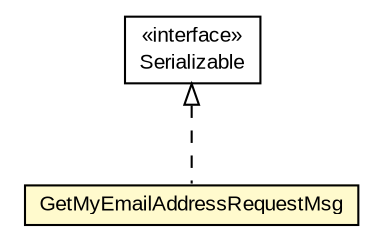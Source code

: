 #!/usr/local/bin/dot
#
# Class diagram 
# Generated by UMLGraph version R5_6-24-gf6e263 (http://www.umlgraph.org/)
#

digraph G {
	edge [fontname="arial",fontsize=10,labelfontname="arial",labelfontsize=10];
	node [fontname="arial",fontsize=10,shape=plaintext];
	nodesep=0.25;
	ranksep=0.5;
	// org.miloss.fgsms.services.interfaces.policyconfiguration.GetMyEmailAddressRequestMsg
	c192648 [label=<<table title="org.miloss.fgsms.services.interfaces.policyconfiguration.GetMyEmailAddressRequestMsg" border="0" cellborder="1" cellspacing="0" cellpadding="2" port="p" bgcolor="lemonChiffon" href="./GetMyEmailAddressRequestMsg.html">
		<tr><td><table border="0" cellspacing="0" cellpadding="1">
<tr><td align="center" balign="center"> GetMyEmailAddressRequestMsg </td></tr>
		</table></td></tr>
		</table>>, URL="./GetMyEmailAddressRequestMsg.html", fontname="arial", fontcolor="black", fontsize=10.0];
	//org.miloss.fgsms.services.interfaces.policyconfiguration.GetMyEmailAddressRequestMsg implements java.io.Serializable
	c192912:p -> c192648:p [dir=back,arrowtail=empty,style=dashed];
	// java.io.Serializable
	c192912 [label=<<table title="java.io.Serializable" border="0" cellborder="1" cellspacing="0" cellpadding="2" port="p" href="http://java.sun.com/j2se/1.4.2/docs/api/java/io/Serializable.html">
		<tr><td><table border="0" cellspacing="0" cellpadding="1">
<tr><td align="center" balign="center"> &#171;interface&#187; </td></tr>
<tr><td align="center" balign="center"> Serializable </td></tr>
		</table></td></tr>
		</table>>, URL="http://java.sun.com/j2se/1.4.2/docs/api/java/io/Serializable.html", fontname="arial", fontcolor="black", fontsize=10.0];
}

